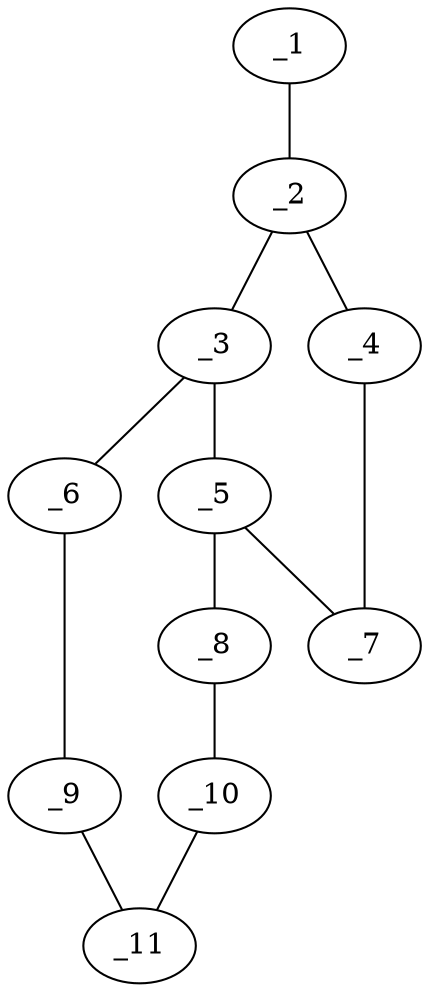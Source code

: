 graph molid131090 {
	_1	 [charge=0,
		chem=2,
		symbol="O  ",
		x="5.4419",
		y="1.4469"];
	_2	 [charge=0,
		chem=1,
		symbol="C  ",
		x="5.1376",
		y="0.4943"];
	_1 -- _2	 [valence=2];
	_3	 [charge=0,
		chem=1,
		symbol="C  ",
		x="4.1881",
		y="0.1805"];
	_2 -- _3	 [valence=1];
	_4	 [charge=0,
		chem=4,
		symbol="N  ",
		x="5.7294",
		y="-0.3118"];
	_2 -- _4	 [valence=1];
	_5	 [charge=0,
		chem=1,
		symbol="C  ",
		x="4.1931",
		y="-0.8195"];
	_3 -- _5	 [valence=1];
	_6	 [charge=0,
		chem=1,
		symbol="C  ",
		x="3.4032",
		y="0.8001"];
	_3 -- _6	 [valence=1];
	_7	 [charge=0,
		chem=4,
		symbol="N  ",
		x="5.1457",
		y="-1.1237"];
	_4 -- _7	 [valence=1];
	_5 -- _7	 [valence=2];
	_8	 [charge=0,
		chem=1,
		symbol="C  ",
		x="3.4144",
		y="-1.4469"];
	_5 -- _8	 [valence=1];
	_9	 [charge=0,
		chem=1,
		symbol="C  ",
		x="2.4294",
		y="0.5727"];
	_6 -- _9	 [valence=1];
	_10	 [charge=0,
		chem=1,
		symbol="C  ",
		x="2.4384",
		y="-1.2292"];
	_8 -- _10	 [valence=1];
	_11	 [charge=0,
		chem=1,
		symbol="C  ",
		x=2,
		y="-0.3304"];
	_9 -- _11	 [valence=1];
	_10 -- _11	 [valence=1];
}
